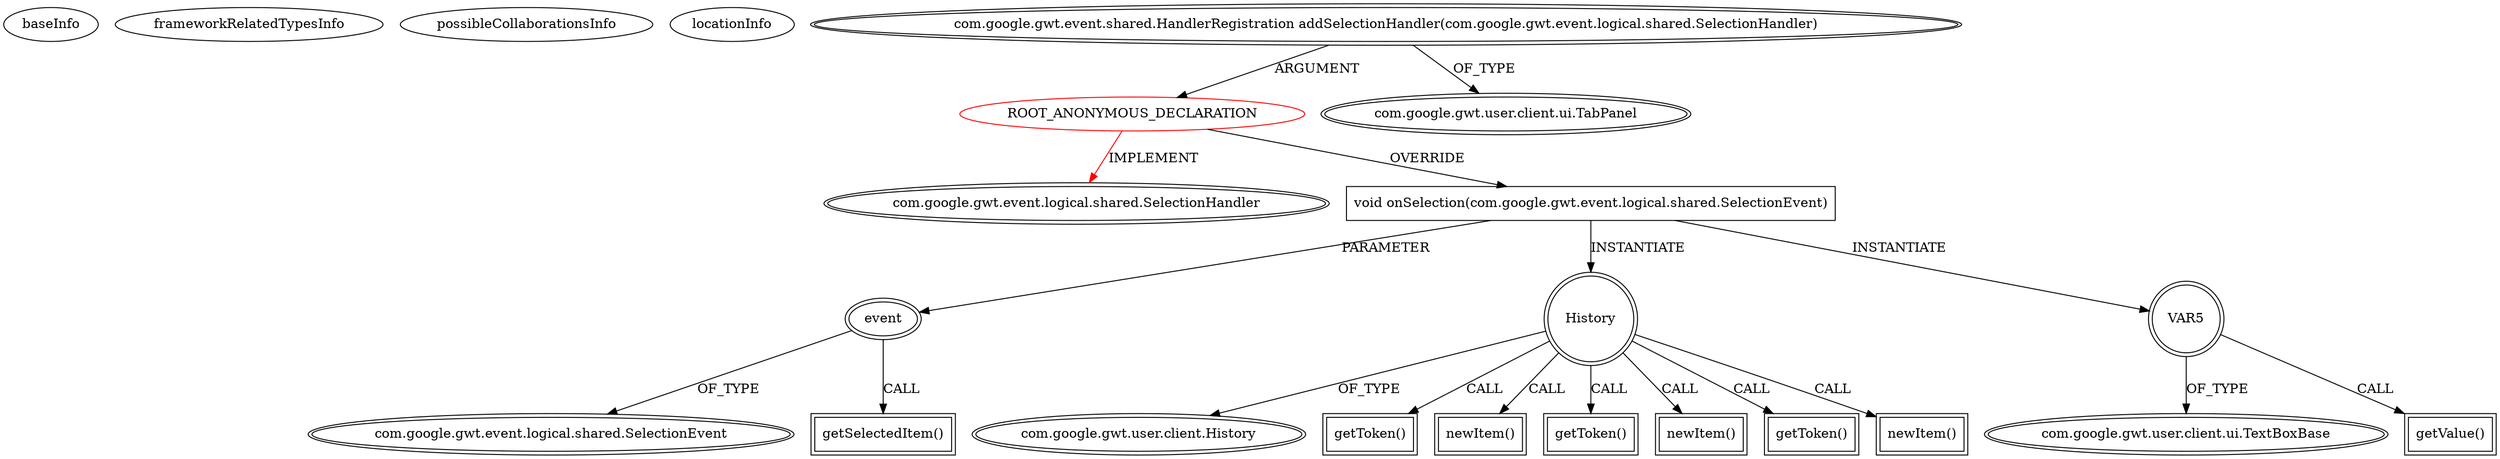 digraph {
baseInfo[graphId=397,category="extension_graph",isAnonymous=true,possibleRelation=false]
frameworkRelatedTypesInfo[0="com.google.gwt.event.logical.shared.SelectionHandler"]
possibleCollaborationsInfo[]
locationInfo[projectName="Tok-Ziraja222",filePath="/Tok-Ziraja222/Ziraja222-master/src/ziraja/client/AppController.java",contextSignature="void prepareTabs()",graphId="397"]
0[label="ROOT_ANONYMOUS_DECLARATION",vertexType="ROOT_ANONYMOUS_DECLARATION",isFrameworkType=false,color=red]
1[label="com.google.gwt.event.logical.shared.SelectionHandler",vertexType="FRAMEWORK_INTERFACE_TYPE",isFrameworkType=true,peripheries=2]
2[label="com.google.gwt.event.shared.HandlerRegistration addSelectionHandler(com.google.gwt.event.logical.shared.SelectionHandler)",vertexType="OUTSIDE_CALL",isFrameworkType=true,peripheries=2]
3[label="com.google.gwt.user.client.ui.TabPanel",vertexType="FRAMEWORK_CLASS_TYPE",isFrameworkType=true,peripheries=2]
4[label="void onSelection(com.google.gwt.event.logical.shared.SelectionEvent)",vertexType="OVERRIDING_METHOD_DECLARATION",isFrameworkType=false,shape=box]
5[label="event",vertexType="PARAMETER_DECLARATION",isFrameworkType=true,peripheries=2]
6[label="com.google.gwt.event.logical.shared.SelectionEvent",vertexType="FRAMEWORK_CLASS_TYPE",isFrameworkType=true,peripheries=2]
8[label="getSelectedItem()",vertexType="INSIDE_CALL",isFrameworkType=true,peripheries=2,shape=box]
9[label="History",vertexType="VARIABLE_EXPRESION",isFrameworkType=true,peripheries=2,shape=circle]
11[label="com.google.gwt.user.client.History",vertexType="FRAMEWORK_CLASS_TYPE",isFrameworkType=true,peripheries=2]
10[label="getToken()",vertexType="INSIDE_CALL",isFrameworkType=true,peripheries=2,shape=box]
13[label="newItem()",vertexType="INSIDE_CALL",isFrameworkType=true,peripheries=2,shape=box]
15[label="getToken()",vertexType="INSIDE_CALL",isFrameworkType=true,peripheries=2,shape=box]
17[label="newItem()",vertexType="INSIDE_CALL",isFrameworkType=true,peripheries=2,shape=box]
18[label="VAR5",vertexType="VARIABLE_EXPRESION",isFrameworkType=true,peripheries=2,shape=circle]
20[label="com.google.gwt.user.client.ui.TextBoxBase",vertexType="FRAMEWORK_CLASS_TYPE",isFrameworkType=true,peripheries=2]
19[label="getValue()",vertexType="INSIDE_CALL",isFrameworkType=true,peripheries=2,shape=box]
22[label="getToken()",vertexType="INSIDE_CALL",isFrameworkType=true,peripheries=2,shape=box]
24[label="newItem()",vertexType="INSIDE_CALL",isFrameworkType=true,peripheries=2,shape=box]
0->1[label="IMPLEMENT",color=red]
2->0[label="ARGUMENT"]
2->3[label="OF_TYPE"]
0->4[label="OVERRIDE"]
5->6[label="OF_TYPE"]
4->5[label="PARAMETER"]
5->8[label="CALL"]
4->9[label="INSTANTIATE"]
9->11[label="OF_TYPE"]
9->10[label="CALL"]
9->13[label="CALL"]
9->15[label="CALL"]
9->17[label="CALL"]
4->18[label="INSTANTIATE"]
18->20[label="OF_TYPE"]
18->19[label="CALL"]
9->22[label="CALL"]
9->24[label="CALL"]
}
